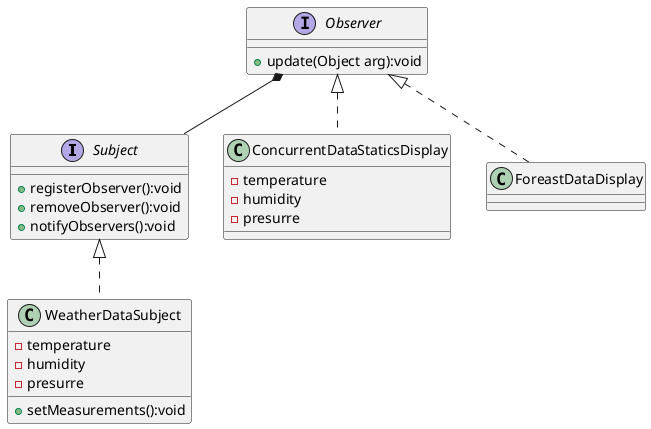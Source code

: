 @startuml

interface Subject
interface Observer
class WeatherDataSubject
class ConcurrentDataStaticsDisplay
class ForeastDataDisplay


Subject <|.. WeatherDataSubject
Observer <|.. ConcurrentDataStaticsDisplay
Observer <|.. ForeastDataDisplay

Observer *-- Subject

interface Subject{
  +registerObserver():void
  +removeObserver():void
  +notifyObservers():void
}

interface Observer{
   +update(Object arg):void
}

class WeatherDataSubject{
  -temperature
  -humidity
  -presurre
  +setMeasurements():void
}

class ConcurrentDataStaticsDisplay{
  -temperature
  -humidity
  -presurre
}
@enduml